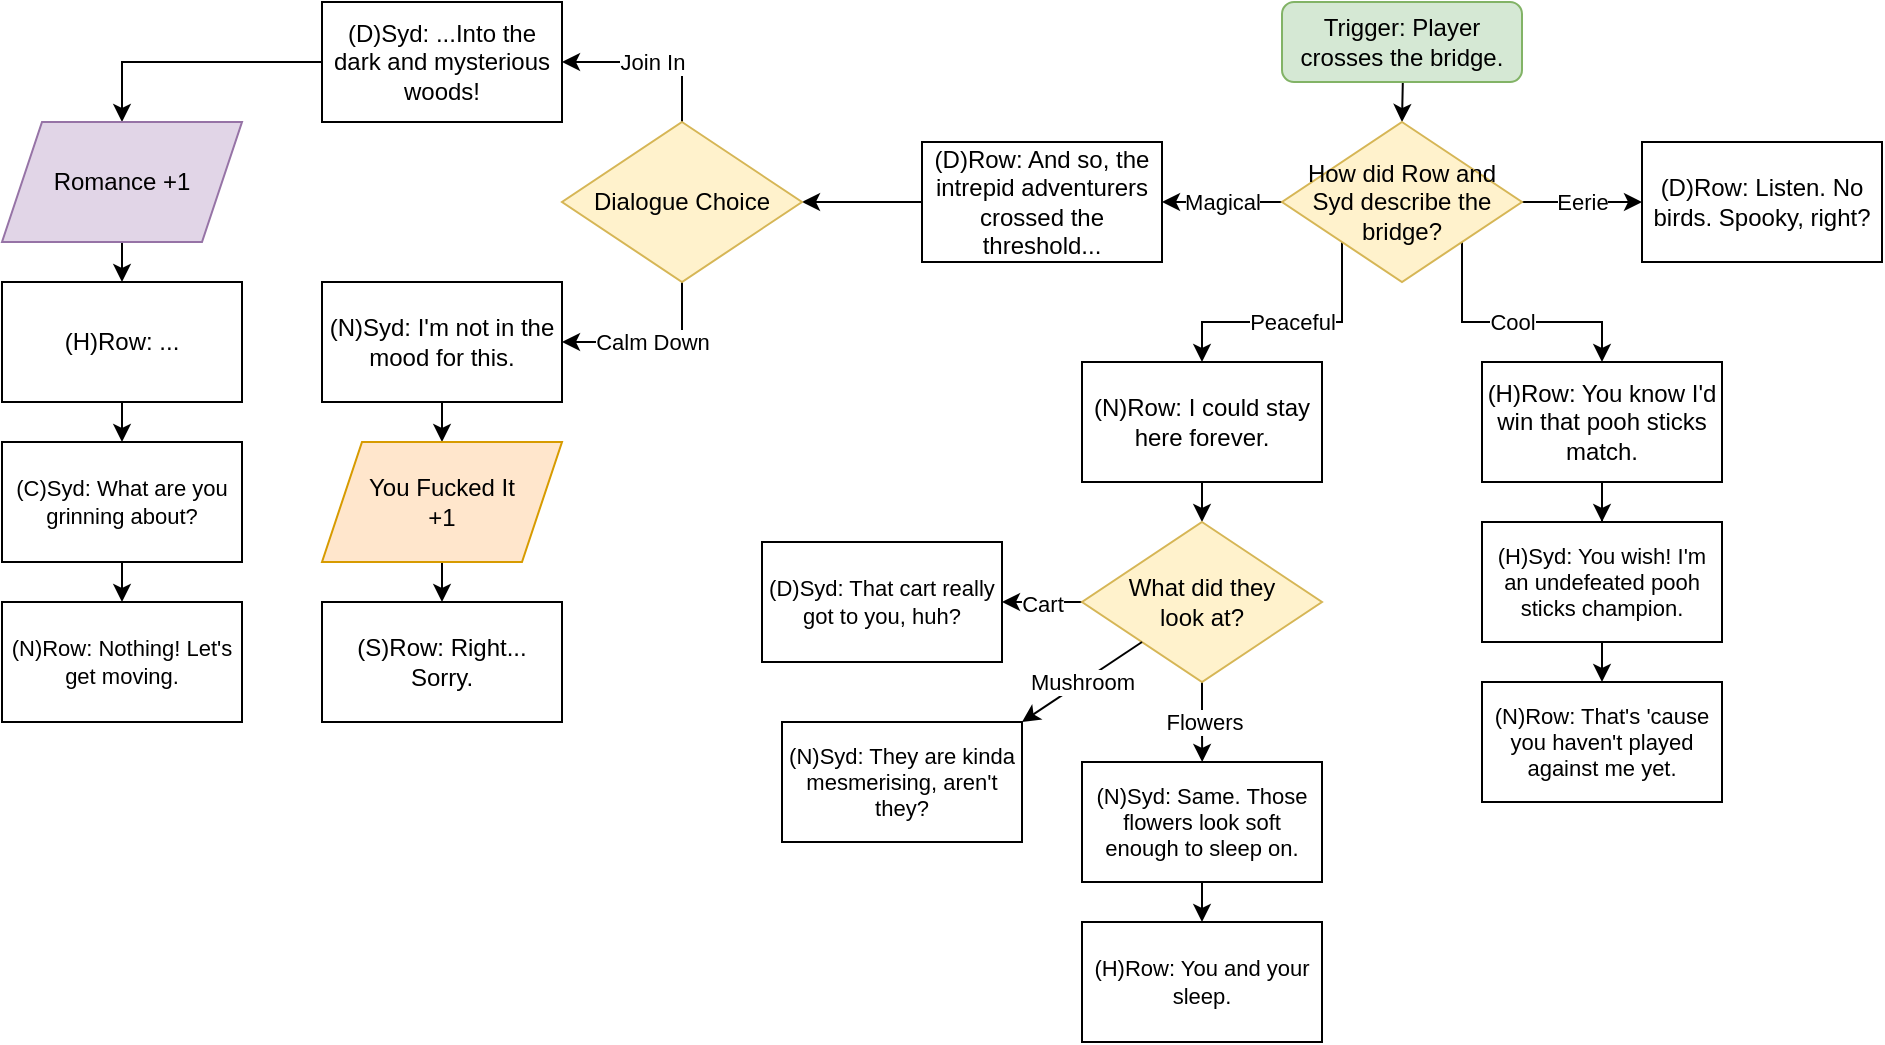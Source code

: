 <mxfile version="19.0.2" type="github">
  <diagram id="DZ8Dj9MR2hZbXhJrOcKU" name="Page-1">
    <mxGraphModel dx="2012" dy="650" grid="1" gridSize="10" guides="1" tooltips="1" connect="1" arrows="1" fold="1" page="1" pageScale="1" pageWidth="827" pageHeight="1169" math="0" shadow="0">
      <root>
        <mxCell id="0" />
        <mxCell id="1" parent="0" />
        <mxCell id="NAdVG0IVwEAJiWZTJbvc-14" style="edgeStyle=orthogonalEdgeStyle;rounded=0;orthogonalLoop=1;jettySize=auto;html=1;exitX=0.5;exitY=1;exitDx=0;exitDy=0;entryX=0.5;entryY=0;entryDx=0;entryDy=0;" parent="1" target="NAdVG0IVwEAJiWZTJbvc-13" edge="1">
          <mxGeometry relative="1" as="geometry">
            <mxPoint x="420" y="90" as="sourcePoint" />
          </mxGeometry>
        </mxCell>
        <mxCell id="NAdVG0IVwEAJiWZTJbvc-2" value="Trigger: Player crosses the bridge." style="rounded=1;whiteSpace=wrap;html=1;fillColor=#d5e8d4;strokeColor=#82b366;" parent="1" vertex="1">
          <mxGeometry x="360" y="80" width="120" height="40" as="geometry" />
        </mxCell>
        <mxCell id="NAdVG0IVwEAJiWZTJbvc-18" value="Eerie" style="edgeStyle=orthogonalEdgeStyle;rounded=0;orthogonalLoop=1;jettySize=auto;html=1;exitX=1;exitY=0.5;exitDx=0;exitDy=0;" parent="1" source="NAdVG0IVwEAJiWZTJbvc-13" target="NAdVG0IVwEAJiWZTJbvc-16" edge="1">
          <mxGeometry relative="1" as="geometry" />
        </mxCell>
        <mxCell id="NAdVG0IVwEAJiWZTJbvc-19" value="Magical" style="edgeStyle=orthogonalEdgeStyle;rounded=0;orthogonalLoop=1;jettySize=auto;html=1;exitX=0;exitY=0.5;exitDx=0;exitDy=0;entryX=1;entryY=0.5;entryDx=0;entryDy=0;" parent="1" source="NAdVG0IVwEAJiWZTJbvc-13" target="NAdVG0IVwEAJiWZTJbvc-15" edge="1">
          <mxGeometry relative="1" as="geometry" />
        </mxCell>
        <mxCell id="Kke0BGWT3q5RP1eteunb-4" value="Peaceful" style="edgeStyle=orthogonalEdgeStyle;rounded=0;orthogonalLoop=1;jettySize=auto;html=1;exitX=0;exitY=1;exitDx=0;exitDy=0;" parent="1" source="NAdVG0IVwEAJiWZTJbvc-13" target="Kke0BGWT3q5RP1eteunb-2" edge="1">
          <mxGeometry relative="1" as="geometry" />
        </mxCell>
        <mxCell id="Kke0BGWT3q5RP1eteunb-5" value="Cool" style="edgeStyle=orthogonalEdgeStyle;rounded=0;orthogonalLoop=1;jettySize=auto;html=1;exitX=1;exitY=1;exitDx=0;exitDy=0;entryX=0.5;entryY=0;entryDx=0;entryDy=0;" parent="1" source="NAdVG0IVwEAJiWZTJbvc-13" target="Kke0BGWT3q5RP1eteunb-3" edge="1">
          <mxGeometry relative="1" as="geometry" />
        </mxCell>
        <mxCell id="NAdVG0IVwEAJiWZTJbvc-13" value="How did Row and Syd describe the bridge?" style="rhombus;whiteSpace=wrap;html=1;fillColor=#fff2cc;strokeColor=#d6b656;" parent="1" vertex="1">
          <mxGeometry x="360" y="140" width="120" height="80" as="geometry" />
        </mxCell>
        <mxCell id="Kke0BGWT3q5RP1eteunb-10" style="edgeStyle=orthogonalEdgeStyle;rounded=0;orthogonalLoop=1;jettySize=auto;html=1;exitX=0;exitY=0.5;exitDx=0;exitDy=0;entryX=1;entryY=0.5;entryDx=0;entryDy=0;" parent="1" source="NAdVG0IVwEAJiWZTJbvc-15" target="Kke0BGWT3q5RP1eteunb-8" edge="1">
          <mxGeometry relative="1" as="geometry" />
        </mxCell>
        <mxCell id="NAdVG0IVwEAJiWZTJbvc-15" value="(D)Row: And so, the intrepid adventurers crossed the threshold..." style="rounded=0;whiteSpace=wrap;html=1;spacing=2;" parent="1" vertex="1">
          <mxGeometry x="180" y="150" width="120" height="60" as="geometry" />
        </mxCell>
        <mxCell id="NAdVG0IVwEAJiWZTJbvc-16" value="(D)Row: Listen. No birds. Spooky, right?" style="rounded=0;whiteSpace=wrap;html=1;" parent="1" vertex="1">
          <mxGeometry x="540" y="150" width="120" height="60" as="geometry" />
        </mxCell>
        <mxCell id="VS9Qs09J__AlXY4NKtRz-25" style="edgeStyle=orthogonalEdgeStyle;rounded=0;orthogonalLoop=1;jettySize=auto;html=1;exitX=0.5;exitY=1;exitDx=0;exitDy=0;entryX=0.5;entryY=0;entryDx=0;entryDy=0;fontSize=11;" edge="1" parent="1" source="Kke0BGWT3q5RP1eteunb-2" target="VS9Qs09J__AlXY4NKtRz-24">
          <mxGeometry relative="1" as="geometry" />
        </mxCell>
        <mxCell id="Kke0BGWT3q5RP1eteunb-2" value="(N)Row: I could stay here forever." style="rounded=0;whiteSpace=wrap;html=1;" parent="1" vertex="1">
          <mxGeometry x="260" y="260" width="120" height="60" as="geometry" />
        </mxCell>
        <mxCell id="VS9Qs09J__AlXY4NKtRz-33" style="edgeStyle=orthogonalEdgeStyle;rounded=0;orthogonalLoop=1;jettySize=auto;html=1;exitX=0.5;exitY=1;exitDx=0;exitDy=0;fontSize=11;" edge="1" parent="1" source="Kke0BGWT3q5RP1eteunb-3" target="VS9Qs09J__AlXY4NKtRz-34">
          <mxGeometry relative="1" as="geometry">
            <mxPoint x="520.222" y="340" as="targetPoint" />
          </mxGeometry>
        </mxCell>
        <mxCell id="Kke0BGWT3q5RP1eteunb-3" value="(H)Row: You know I&#39;d win that pooh sticks match." style="rounded=0;whiteSpace=wrap;html=1;" parent="1" vertex="1">
          <mxGeometry x="460" y="260" width="120" height="60" as="geometry" />
        </mxCell>
        <mxCell id="Kke0BGWT3q5RP1eteunb-15" value="Join In" style="edgeStyle=orthogonalEdgeStyle;rounded=0;orthogonalLoop=1;jettySize=auto;html=1;exitX=0.5;exitY=0;exitDx=0;exitDy=0;entryX=1;entryY=0.5;entryDx=0;entryDy=0;" parent="1" source="Kke0BGWT3q5RP1eteunb-8" target="Kke0BGWT3q5RP1eteunb-12" edge="1">
          <mxGeometry relative="1" as="geometry" />
        </mxCell>
        <mxCell id="Kke0BGWT3q5RP1eteunb-18" value="Calm Down" style="edgeStyle=orthogonalEdgeStyle;rounded=0;orthogonalLoop=1;jettySize=auto;html=1;exitX=0.5;exitY=1;exitDx=0;exitDy=0;entryX=1;entryY=0.5;entryDx=0;entryDy=0;" parent="1" source="Kke0BGWT3q5RP1eteunb-8" target="Kke0BGWT3q5RP1eteunb-13" edge="1">
          <mxGeometry relative="1" as="geometry" />
        </mxCell>
        <mxCell id="Kke0BGWT3q5RP1eteunb-8" value="Dialogue Choice" style="rhombus;whiteSpace=wrap;html=1;fillColor=#fff2cc;strokeColor=#d6b656;" parent="1" vertex="1">
          <mxGeometry y="140" width="120" height="80" as="geometry" />
        </mxCell>
        <mxCell id="VS9Qs09J__AlXY4NKtRz-2" style="edgeStyle=orthogonalEdgeStyle;rounded=0;orthogonalLoop=1;jettySize=auto;html=1;exitX=0;exitY=0.5;exitDx=0;exitDy=0;entryX=0.5;entryY=0;entryDx=0;entryDy=0;" edge="1" parent="1" source="Kke0BGWT3q5RP1eteunb-12" target="VS9Qs09J__AlXY4NKtRz-1">
          <mxGeometry relative="1" as="geometry" />
        </mxCell>
        <mxCell id="Kke0BGWT3q5RP1eteunb-12" value="&lt;div&gt;(D)Syd: ...Into the dark and mysterious woods!&lt;br&gt;&lt;/div&gt;" style="rounded=0;whiteSpace=wrap;html=1;" parent="1" vertex="1">
          <mxGeometry x="-120" y="80" width="120" height="60" as="geometry" />
        </mxCell>
        <mxCell id="VS9Qs09J__AlXY4NKtRz-4" style="edgeStyle=orthogonalEdgeStyle;rounded=0;orthogonalLoop=1;jettySize=auto;html=1;exitX=0.5;exitY=1;exitDx=0;exitDy=0;entryX=0.5;entryY=0;entryDx=0;entryDy=0;" edge="1" parent="1" source="Kke0BGWT3q5RP1eteunb-13" target="VS9Qs09J__AlXY4NKtRz-3">
          <mxGeometry relative="1" as="geometry" />
        </mxCell>
        <mxCell id="Kke0BGWT3q5RP1eteunb-13" value="(N)Syd: I&#39;m not in the mood for this." style="rounded=0;whiteSpace=wrap;html=1;" parent="1" vertex="1">
          <mxGeometry x="-120" y="220" width="120" height="60" as="geometry" />
        </mxCell>
        <mxCell id="VS9Qs09J__AlXY4NKtRz-8" style="edgeStyle=orthogonalEdgeStyle;rounded=0;orthogonalLoop=1;jettySize=auto;html=1;exitX=0.5;exitY=1;exitDx=0;exitDy=0;entryX=0.5;entryY=0;entryDx=0;entryDy=0;fontSize=11;" edge="1" parent="1" source="VS9Qs09J__AlXY4NKtRz-1" target="VS9Qs09J__AlXY4NKtRz-7">
          <mxGeometry relative="1" as="geometry" />
        </mxCell>
        <mxCell id="VS9Qs09J__AlXY4NKtRz-1" value="Romance +1" style="shape=parallelogram;perimeter=parallelogramPerimeter;whiteSpace=wrap;html=1;fixedSize=1;fillColor=#e1d5e7;strokeColor=#9673a6;" vertex="1" parent="1">
          <mxGeometry x="-280" y="140" width="120" height="60" as="geometry" />
        </mxCell>
        <mxCell id="VS9Qs09J__AlXY4NKtRz-6" style="edgeStyle=orthogonalEdgeStyle;rounded=0;orthogonalLoop=1;jettySize=auto;html=1;exitX=0.5;exitY=1;exitDx=0;exitDy=0;entryX=0.5;entryY=0;entryDx=0;entryDy=0;" edge="1" parent="1" source="VS9Qs09J__AlXY4NKtRz-3" target="VS9Qs09J__AlXY4NKtRz-5">
          <mxGeometry relative="1" as="geometry" />
        </mxCell>
        <mxCell id="VS9Qs09J__AlXY4NKtRz-3" value="&lt;div&gt;You Fucked It&lt;/div&gt;&lt;div&gt;+1&lt;/div&gt;" style="shape=parallelogram;perimeter=parallelogramPerimeter;whiteSpace=wrap;html=1;fixedSize=1;fillColor=#ffe6cc;strokeColor=#d79b00;" vertex="1" parent="1">
          <mxGeometry x="-120" y="300" width="120" height="60" as="geometry" />
        </mxCell>
        <mxCell id="VS9Qs09J__AlXY4NKtRz-5" value="(S)Row: Right... Sorry." style="rounded=0;whiteSpace=wrap;html=1;" vertex="1" parent="1">
          <mxGeometry x="-120" y="380" width="120" height="60" as="geometry" />
        </mxCell>
        <mxCell id="VS9Qs09J__AlXY4NKtRz-11" style="edgeStyle=orthogonalEdgeStyle;rounded=0;orthogonalLoop=1;jettySize=auto;html=1;exitX=0.5;exitY=1;exitDx=0;exitDy=0;entryX=0.5;entryY=0;entryDx=0;entryDy=0;fontSize=11;" edge="1" parent="1" source="VS9Qs09J__AlXY4NKtRz-7" target="VS9Qs09J__AlXY4NKtRz-9">
          <mxGeometry relative="1" as="geometry" />
        </mxCell>
        <mxCell id="VS9Qs09J__AlXY4NKtRz-7" value="(H)Row: ... " style="rounded=0;whiteSpace=wrap;html=1;" vertex="1" parent="1">
          <mxGeometry x="-280" y="220" width="120" height="60" as="geometry" />
        </mxCell>
        <mxCell id="VS9Qs09J__AlXY4NKtRz-13" style="edgeStyle=orthogonalEdgeStyle;rounded=0;orthogonalLoop=1;jettySize=auto;html=1;exitX=0.5;exitY=1;exitDx=0;exitDy=0;entryX=0.5;entryY=0;entryDx=0;entryDy=0;fontSize=11;" edge="1" parent="1" source="VS9Qs09J__AlXY4NKtRz-9" target="VS9Qs09J__AlXY4NKtRz-12">
          <mxGeometry relative="1" as="geometry" />
        </mxCell>
        <mxCell id="VS9Qs09J__AlXY4NKtRz-9" value="(C)Syd: What are you grinning about?" style="rounded=0;whiteSpace=wrap;html=1;fontSize=11;" vertex="1" parent="1">
          <mxGeometry x="-280" y="300" width="120" height="60" as="geometry" />
        </mxCell>
        <mxCell id="VS9Qs09J__AlXY4NKtRz-12" value="(N)Row: Nothing! Let&#39;s get moving." style="rounded=0;whiteSpace=wrap;html=1;fontSize=11;" vertex="1" parent="1">
          <mxGeometry x="-280" y="380" width="120" height="60" as="geometry" />
        </mxCell>
        <mxCell id="VS9Qs09J__AlXY4NKtRz-27" value="Cart" style="edgeStyle=orthogonalEdgeStyle;rounded=0;orthogonalLoop=1;jettySize=auto;html=1;exitX=0;exitY=0.5;exitDx=0;exitDy=0;entryX=1;entryY=0.5;entryDx=0;entryDy=0;fontSize=11;" edge="1" parent="1" source="VS9Qs09J__AlXY4NKtRz-24">
          <mxGeometry relative="1" as="geometry">
            <mxPoint x="220" y="380" as="targetPoint" />
          </mxGeometry>
        </mxCell>
        <mxCell id="VS9Qs09J__AlXY4NKtRz-28" value="Flowers" style="edgeStyle=orthogonalEdgeStyle;rounded=0;orthogonalLoop=1;jettySize=auto;html=1;exitX=0.5;exitY=1;exitDx=0;exitDy=0;fontSize=11;" edge="1" parent="1" source="VS9Qs09J__AlXY4NKtRz-24">
          <mxGeometry relative="1" as="geometry">
            <mxPoint x="320.091" y="460.0" as="targetPoint" />
          </mxGeometry>
        </mxCell>
        <mxCell id="VS9Qs09J__AlXY4NKtRz-24" value="&lt;div&gt;What did they &lt;br&gt;&lt;/div&gt;&lt;div&gt;look at?&lt;/div&gt;" style="rhombus;whiteSpace=wrap;html=1;fillColor=#fff2cc;strokeColor=#d6b656;" vertex="1" parent="1">
          <mxGeometry x="260" y="340" width="120" height="80" as="geometry" />
        </mxCell>
        <mxCell id="VS9Qs09J__AlXY4NKtRz-26" value="Mushroom" style="endArrow=classic;html=1;rounded=0;fontSize=11;entryX=1;entryY=0;entryDx=0;entryDy=0;" edge="1" parent="1">
          <mxGeometry width="50" height="50" relative="1" as="geometry">
            <mxPoint x="290" y="400" as="sourcePoint" />
            <mxPoint x="230" y="440" as="targetPoint" />
          </mxGeometry>
        </mxCell>
        <mxCell id="VS9Qs09J__AlXY4NKtRz-32" style="edgeStyle=orthogonalEdgeStyle;rounded=0;orthogonalLoop=1;jettySize=auto;html=1;exitX=0.5;exitY=1;exitDx=0;exitDy=0;entryX=0.5;entryY=0;entryDx=0;entryDy=0;fontSize=11;" edge="1" parent="1" source="VS9Qs09J__AlXY4NKtRz-30" target="VS9Qs09J__AlXY4NKtRz-31">
          <mxGeometry relative="1" as="geometry" />
        </mxCell>
        <mxCell id="VS9Qs09J__AlXY4NKtRz-30" value="(N)Syd: Same. Those flowers look soft enough to sleep on." style="rounded=0;whiteSpace=wrap;html=1;fontSize=11;" vertex="1" parent="1">
          <mxGeometry x="260" y="460" width="120" height="60" as="geometry" />
        </mxCell>
        <mxCell id="VS9Qs09J__AlXY4NKtRz-31" value="(H)Row: You and your sleep." style="rounded=0;whiteSpace=wrap;html=1;fontSize=11;" vertex="1" parent="1">
          <mxGeometry x="260" y="540" width="120" height="60" as="geometry" />
        </mxCell>
        <mxCell id="VS9Qs09J__AlXY4NKtRz-36" style="edgeStyle=orthogonalEdgeStyle;rounded=0;orthogonalLoop=1;jettySize=auto;html=1;exitX=0.5;exitY=1;exitDx=0;exitDy=0;entryX=0.5;entryY=0;entryDx=0;entryDy=0;fontSize=11;" edge="1" parent="1" source="VS9Qs09J__AlXY4NKtRz-34" target="VS9Qs09J__AlXY4NKtRz-35">
          <mxGeometry relative="1" as="geometry" />
        </mxCell>
        <mxCell id="VS9Qs09J__AlXY4NKtRz-34" value="(H)Syd: You wish! I&#39;m an undefeated pooh sticks champion." style="rounded=0;whiteSpace=wrap;html=1;fontSize=11;" vertex="1" parent="1">
          <mxGeometry x="460.002" y="340" width="120" height="60" as="geometry" />
        </mxCell>
        <mxCell id="VS9Qs09J__AlXY4NKtRz-35" value="(N)Row: That&#39;s &#39;cause you haven&#39;t played against me yet." style="rounded=0;whiteSpace=wrap;html=1;fontSize=11;" vertex="1" parent="1">
          <mxGeometry x="460" y="420" width="120" height="60" as="geometry" />
        </mxCell>
        <mxCell id="VS9Qs09J__AlXY4NKtRz-38" value="(N)Syd: They are kinda mesmerising, aren&#39;t they?" style="rounded=0;whiteSpace=wrap;html=1;fontSize=11;" vertex="1" parent="1">
          <mxGeometry x="110" y="440" width="120" height="60" as="geometry" />
        </mxCell>
        <mxCell id="VS9Qs09J__AlXY4NKtRz-39" value="(D)Syd: That cart really got to you, huh?" style="rounded=0;whiteSpace=wrap;html=1;fontSize=11;" vertex="1" parent="1">
          <mxGeometry x="100" y="350" width="120" height="60" as="geometry" />
        </mxCell>
      </root>
    </mxGraphModel>
  </diagram>
</mxfile>
